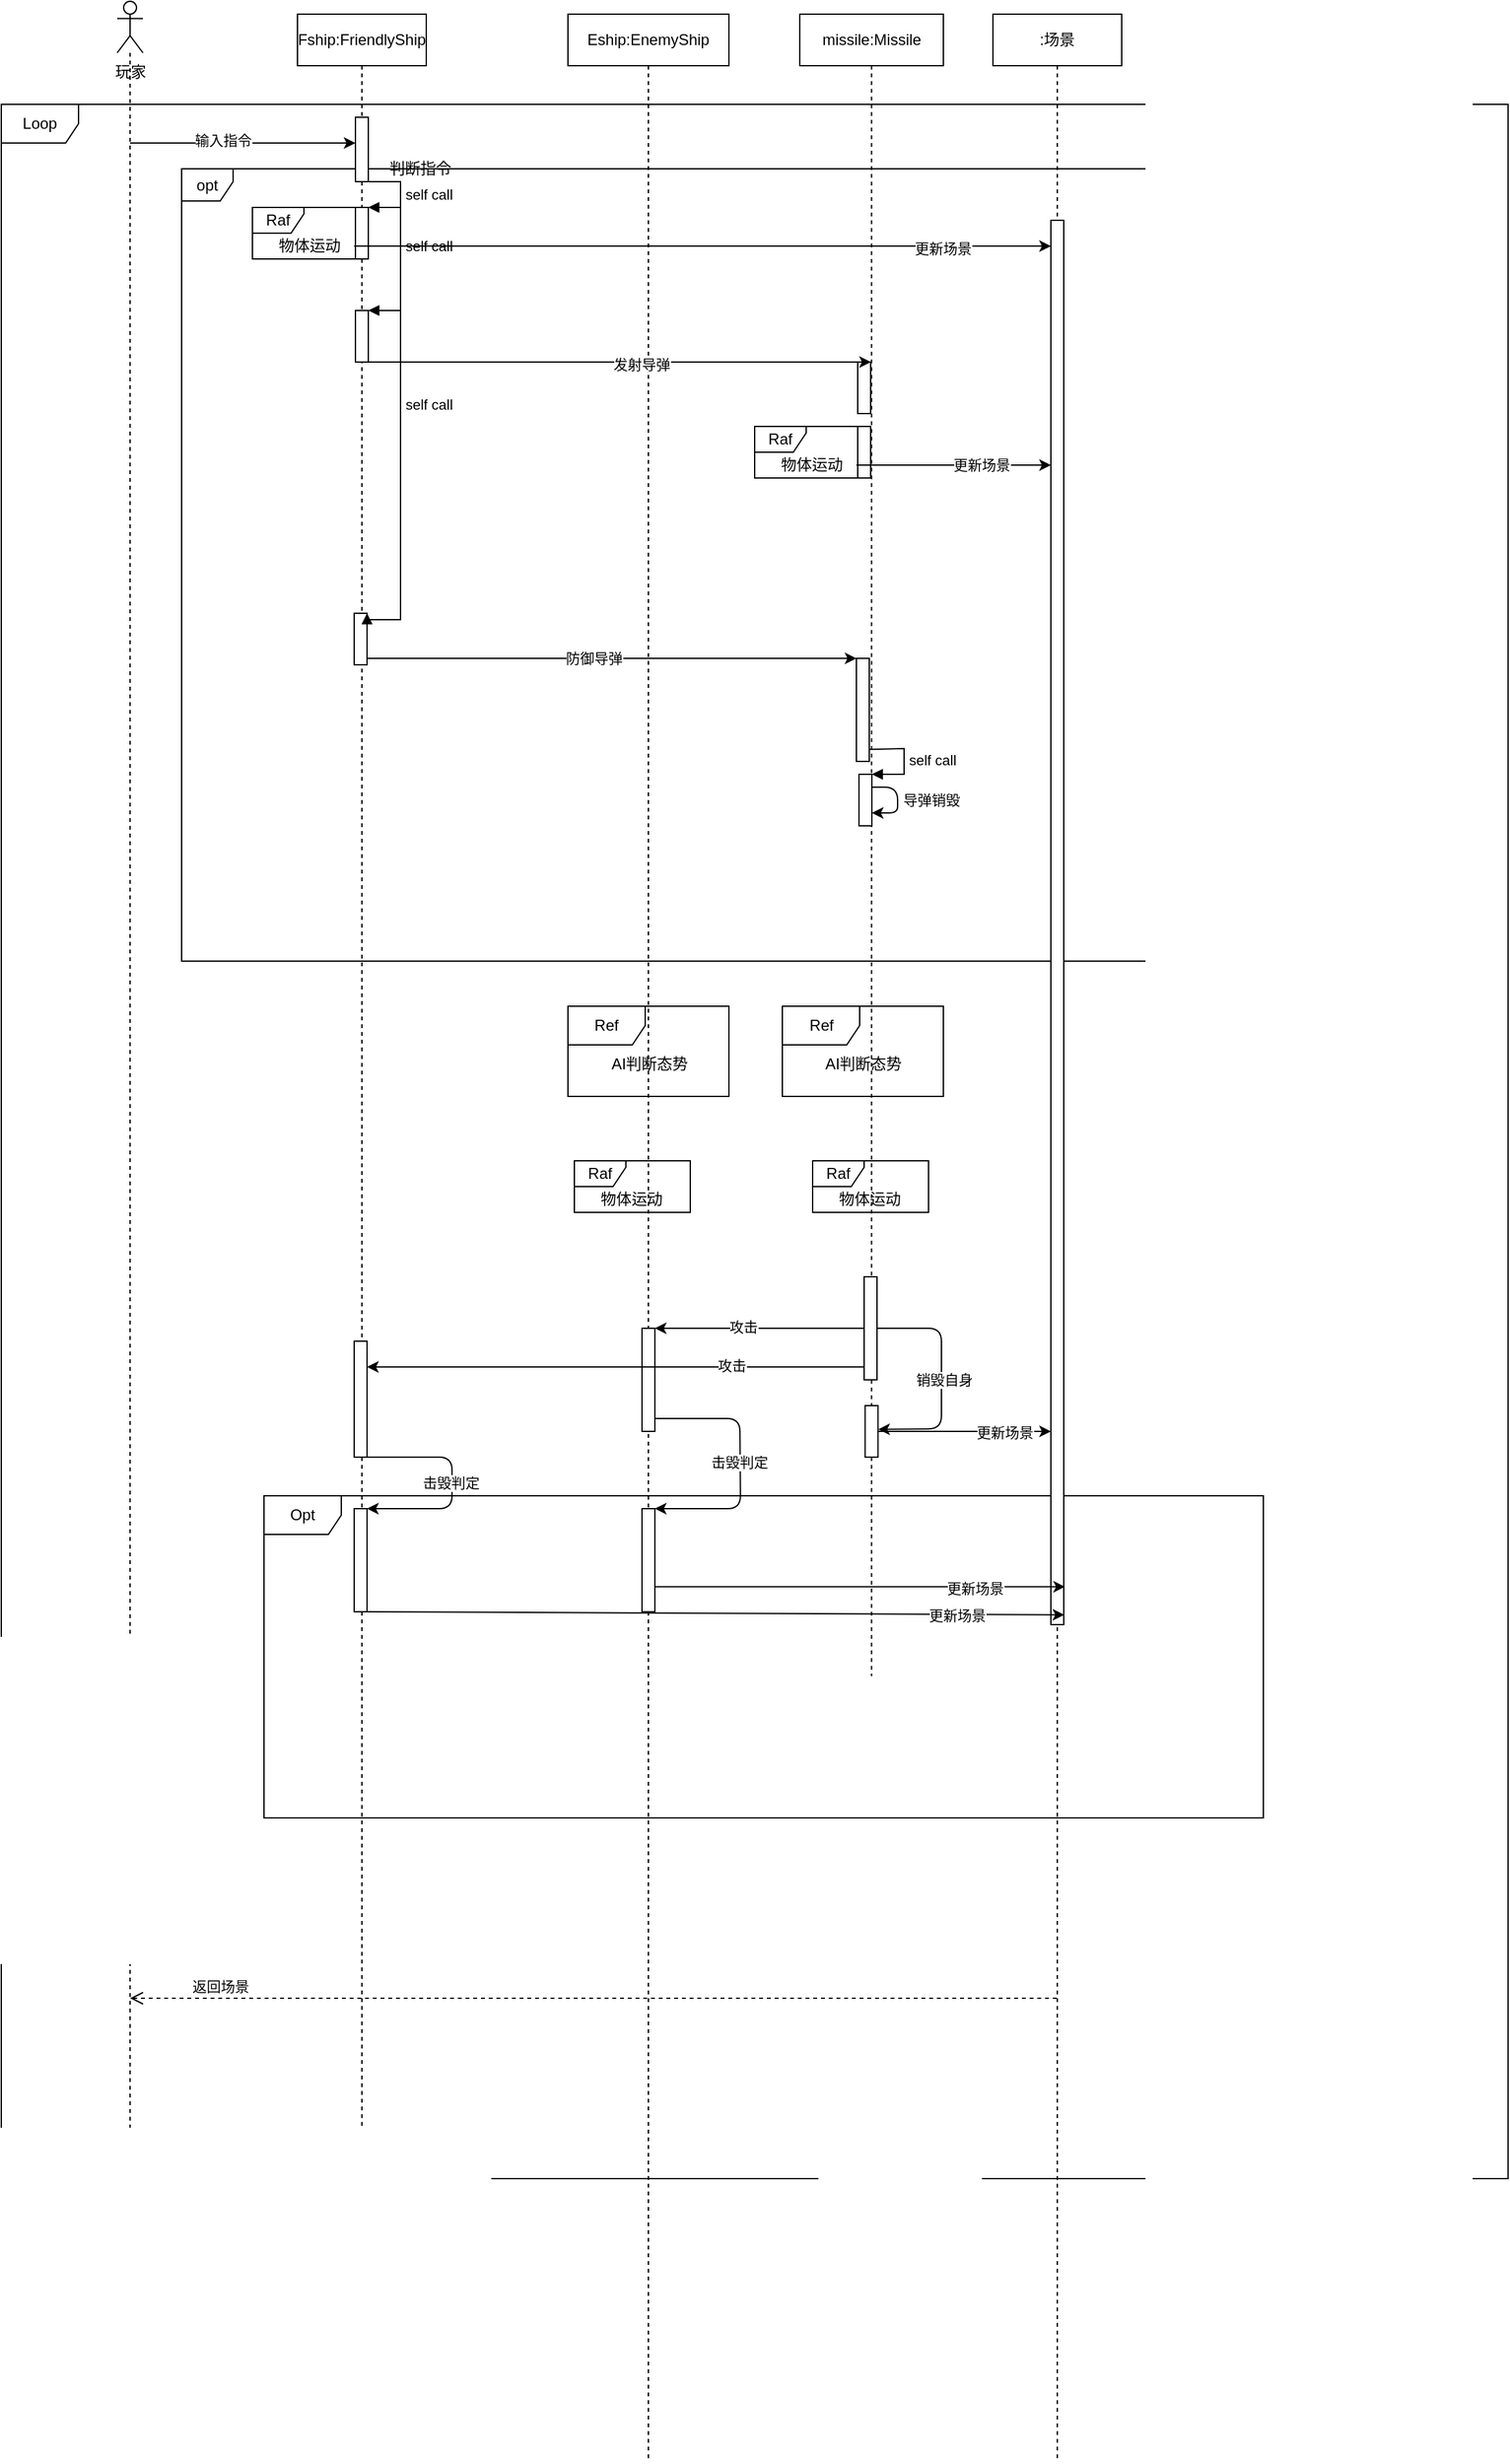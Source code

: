 <mxfile>
    <diagram id="gLez5yLI7bk7a4Vm2f1b" name="第 1 页">
        <mxGraphModel dx="2731" dy="1440" grid="1" gridSize="10" guides="1" tooltips="1" connect="1" arrows="1" fold="1" page="1" pageScale="1" pageWidth="827" pageHeight="1169" math="0" shadow="0">
            <root>
                <mxCell id="0"/>
                <mxCell id="1" parent="0"/>
                <mxCell id="117" value="Opt" style="shape=umlFrame;whiteSpace=wrap;html=1;" vertex="1" parent="1">
                    <mxGeometry x="414" y="1250" width="776" height="250" as="geometry"/>
                </mxCell>
                <mxCell id="61" value="opt" style="shape=umlFrame;whiteSpace=wrap;html=1;width=40;height=25;" vertex="1" parent="1">
                    <mxGeometry x="350" y="220" width="950" height="615" as="geometry"/>
                </mxCell>
                <mxCell id="2" value="" style="shape=umlLifeline;participant=umlActor;perimeter=lifelinePerimeter;whiteSpace=wrap;html=1;container=1;collapsible=0;recursiveResize=0;verticalAlign=top;spacingTop=36;outlineConnect=0;" parent="1" vertex="1">
                    <mxGeometry x="300" y="90" width="20" height="1890" as="geometry"/>
                </mxCell>
                <mxCell id="3" value="玩家" style="text;html=1;align=center;verticalAlign=middle;resizable=0;points=[];autosize=1;strokeColor=none;fillColor=none;" parent="1" vertex="1">
                    <mxGeometry x="285" y="130" width="50" height="30" as="geometry"/>
                </mxCell>
                <mxCell id="4" value="Fship:FriendlyShip" style="shape=umlLifeline;perimeter=lifelinePerimeter;whiteSpace=wrap;html=1;container=1;collapsible=0;recursiveResize=0;outlineConnect=0;" parent="1" vertex="1">
                    <mxGeometry x="440" y="100" width="100" height="1890" as="geometry"/>
                </mxCell>
                <mxCell id="10" value="" style="html=1;points=[];perimeter=orthogonalPerimeter;" parent="4" vertex="1">
                    <mxGeometry x="45" y="80" width="10" height="50" as="geometry"/>
                </mxCell>
                <mxCell id="19" value="" style="html=1;points=[];perimeter=orthogonalPerimeter;" parent="4" vertex="1">
                    <mxGeometry x="45" y="150" width="10" height="40" as="geometry"/>
                </mxCell>
                <mxCell id="20" value="self call" style="edgeStyle=orthogonalEdgeStyle;html=1;align=left;spacingLeft=2;endArrow=block;rounded=0;entryX=1;entryY=0;" parent="4" target="19" edge="1">
                    <mxGeometry x="0.067" relative="1" as="geometry">
                        <mxPoint x="50" y="130" as="sourcePoint"/>
                        <Array as="points">
                            <mxPoint x="80" y="130"/>
                        </Array>
                        <mxPoint as="offset"/>
                    </mxGeometry>
                </mxCell>
                <mxCell id="24" value="" style="html=1;points=[];perimeter=orthogonalPerimeter;" parent="4" vertex="1">
                    <mxGeometry x="45" y="230" width="10" height="40" as="geometry"/>
                </mxCell>
                <mxCell id="25" value="self call" style="edgeStyle=orthogonalEdgeStyle;html=1;align=left;spacingLeft=2;endArrow=block;rounded=0;entryX=1;entryY=0;" parent="4" source="10" target="24" edge="1">
                    <mxGeometry relative="1" as="geometry">
                        <mxPoint x="50" y="210" as="sourcePoint"/>
                        <Array as="points">
                            <mxPoint x="80" y="130"/>
                            <mxPoint x="80" y="230"/>
                        </Array>
                    </mxGeometry>
                </mxCell>
                <mxCell id="29" value="" style="html=1;points=[];perimeter=orthogonalPerimeter;" parent="4" vertex="1">
                    <mxGeometry x="44" y="465" width="10" height="40" as="geometry"/>
                </mxCell>
                <mxCell id="30" value="self call" style="edgeStyle=orthogonalEdgeStyle;html=1;align=left;spacingLeft=2;endArrow=block;rounded=0;entryX=1;entryY=0;" parent="4" source="10" target="29" edge="1">
                    <mxGeometry relative="1" as="geometry">
                        <mxPoint x="50" y="290" as="sourcePoint"/>
                        <Array as="points">
                            <mxPoint x="80" y="130"/>
                            <mxPoint x="80" y="470"/>
                            <mxPoint x="54" y="470"/>
                        </Array>
                    </mxGeometry>
                </mxCell>
                <mxCell id="47" value="Raf" style="shape=umlFrame;whiteSpace=wrap;html=1;width=40;height=20;" vertex="1" parent="4">
                    <mxGeometry x="-35" y="150" width="90" height="40" as="geometry"/>
                </mxCell>
                <mxCell id="48" value="物体运动" style="text;html=1;align=center;verticalAlign=middle;resizable=0;points=[];autosize=1;strokeColor=none;fillColor=none;" vertex="1" parent="4">
                    <mxGeometry x="-26" y="165" width="70" height="30" as="geometry"/>
                </mxCell>
                <mxCell id="109" value="" style="html=1;points=[];perimeter=orthogonalPerimeter;" vertex="1" parent="4">
                    <mxGeometry x="44" y="1160" width="10" height="80" as="geometry"/>
                </mxCell>
                <mxCell id="6" value="missile:Missile" style="shape=umlLifeline;perimeter=lifelinePerimeter;whiteSpace=wrap;html=1;container=1;collapsible=0;recursiveResize=0;outlineConnect=0;" parent="1" vertex="1">
                    <mxGeometry x="830" y="100" width="111.5" height="1290" as="geometry"/>
                </mxCell>
                <mxCell id="54" value="" style="html=1;points=[];perimeter=orthogonalPerimeter;" vertex="1" parent="6">
                    <mxGeometry x="45" y="270" width="10" height="40" as="geometry"/>
                </mxCell>
                <mxCell id="57" value="" style="html=1;points=[];perimeter=orthogonalPerimeter;" vertex="1" parent="6">
                    <mxGeometry x="45" y="320" width="10" height="40" as="geometry"/>
                </mxCell>
                <mxCell id="59" value="Raf" style="shape=umlFrame;whiteSpace=wrap;html=1;width=40;height=20;" vertex="1" parent="6">
                    <mxGeometry x="-35" y="320" width="90" height="40" as="geometry"/>
                </mxCell>
                <mxCell id="60" value="物体运动" style="text;html=1;align=center;verticalAlign=middle;resizable=0;points=[];autosize=1;strokeColor=none;fillColor=none;" vertex="1" parent="6">
                    <mxGeometry x="-26" y="335" width="70" height="30" as="geometry"/>
                </mxCell>
                <mxCell id="64" value="" style="html=1;points=[];perimeter=orthogonalPerimeter;" vertex="1" parent="6">
                    <mxGeometry x="44" y="500" width="10" height="80" as="geometry"/>
                </mxCell>
                <mxCell id="67" value="" style="html=1;points=[];perimeter=orthogonalPerimeter;" vertex="1" parent="6">
                    <mxGeometry x="46" y="590" width="10" height="40" as="geometry"/>
                </mxCell>
                <mxCell id="68" value="self call" style="edgeStyle=orthogonalEdgeStyle;html=1;align=left;spacingLeft=2;endArrow=block;rounded=0;entryX=1;entryY=0;exitX=1.027;exitY=0.883;exitDx=0;exitDy=0;exitPerimeter=0;" edge="1" target="67" parent="6" source="64">
                    <mxGeometry relative="1" as="geometry">
                        <mxPoint x="51" y="570" as="sourcePoint"/>
                        <Array as="points">
                            <mxPoint x="56" y="571"/>
                            <mxPoint x="81" y="570"/>
                            <mxPoint x="81" y="590"/>
                        </Array>
                    </mxGeometry>
                </mxCell>
                <mxCell id="70" style="edgeStyle=none;html=1;" edge="1" parent="6" source="67" target="67">
                    <mxGeometry relative="1" as="geometry">
                        <Array as="points">
                            <mxPoint x="76" y="610"/>
                        </Array>
                    </mxGeometry>
                </mxCell>
                <mxCell id="71" value="导弹销毁" style="edgeLabel;html=1;align=center;verticalAlign=middle;resizable=0;points=[];" vertex="1" connectable="0" parent="70">
                    <mxGeometry x="0.481" relative="1" as="geometry">
                        <mxPoint x="30" y="-10" as="offset"/>
                    </mxGeometry>
                </mxCell>
                <mxCell id="85" value="Raf" style="shape=umlFrame;whiteSpace=wrap;html=1;width=40;height=20;" vertex="1" parent="6">
                    <mxGeometry x="10" y="890" width="90" height="40" as="geometry"/>
                </mxCell>
                <mxCell id="86" value="物体运动" style="text;html=1;align=center;verticalAlign=middle;resizable=0;points=[];autosize=1;strokeColor=none;fillColor=none;" vertex="1" parent="6">
                    <mxGeometry x="19" y="905" width="70" height="30" as="geometry"/>
                </mxCell>
                <mxCell id="90" value="Ref" style="shape=umlFrame;whiteSpace=wrap;html=1;" vertex="1" parent="6">
                    <mxGeometry x="-13.5" y="770" width="125" height="70" as="geometry"/>
                </mxCell>
                <mxCell id="91" value="AI判断态势" style="text;html=1;align=center;verticalAlign=middle;resizable=0;points=[];autosize=1;strokeColor=none;fillColor=none;" vertex="1" parent="6">
                    <mxGeometry x="9" y="800" width="80" height="30" as="geometry"/>
                </mxCell>
                <mxCell id="92" value="" style="html=1;points=[];perimeter=orthogonalPerimeter;" vertex="1" parent="6">
                    <mxGeometry x="50" y="980" width="10" height="80" as="geometry"/>
                </mxCell>
                <mxCell id="100" value="" style="html=1;points=[];perimeter=orthogonalPerimeter;" vertex="1" parent="6">
                    <mxGeometry x="50.75" y="1080" width="10" height="40" as="geometry"/>
                </mxCell>
                <mxCell id="102" style="edgeStyle=none;html=1;entryX=1.02;entryY=0.46;entryDx=0;entryDy=0;entryPerimeter=0;" edge="1" parent="6" source="92" target="100">
                    <mxGeometry relative="1" as="geometry">
                        <mxPoint x="130" y="1020" as="targetPoint"/>
                        <Array as="points">
                            <mxPoint x="110" y="1020"/>
                            <mxPoint x="110" y="1098"/>
                        </Array>
                    </mxGeometry>
                </mxCell>
                <mxCell id="103" value="销毁自身" style="edgeLabel;html=1;align=center;verticalAlign=middle;resizable=0;points=[];" vertex="1" connectable="0" parent="102">
                    <mxGeometry x="-0.599" y="-1" relative="1" as="geometry">
                        <mxPoint x="16" y="39" as="offset"/>
                    </mxGeometry>
                </mxCell>
                <mxCell id="7" value="Eship:EnemyShip" style="shape=umlLifeline;perimeter=lifelinePerimeter;whiteSpace=wrap;html=1;container=1;collapsible=0;recursiveResize=0;outlineConnect=0;" parent="1" vertex="1">
                    <mxGeometry x="650" y="100" width="125" height="1900" as="geometry"/>
                </mxCell>
                <mxCell id="83" value="Raf" style="shape=umlFrame;whiteSpace=wrap;html=1;width=40;height=20;" vertex="1" parent="7">
                    <mxGeometry x="5" y="890" width="90" height="40" as="geometry"/>
                </mxCell>
                <mxCell id="84" value="物体运动" style="text;html=1;align=center;verticalAlign=middle;resizable=0;points=[];autosize=1;strokeColor=none;fillColor=none;" vertex="1" parent="7">
                    <mxGeometry x="14" y="905" width="70" height="30" as="geometry"/>
                </mxCell>
                <mxCell id="88" value="Ref" style="shape=umlFrame;whiteSpace=wrap;html=1;" vertex="1" parent="7">
                    <mxGeometry y="770" width="125" height="70" as="geometry"/>
                </mxCell>
                <mxCell id="89" value="AI判断态势" style="text;html=1;align=center;verticalAlign=middle;resizable=0;points=[];autosize=1;strokeColor=none;fillColor=none;" vertex="1" parent="7">
                    <mxGeometry x="22.5" y="800" width="80" height="30" as="geometry"/>
                </mxCell>
                <mxCell id="93" value="" style="html=1;points=[];perimeter=orthogonalPerimeter;" vertex="1" parent="7">
                    <mxGeometry x="57.5" y="1020" width="10" height="80" as="geometry"/>
                </mxCell>
                <mxCell id="112" value="" style="html=1;points=[];perimeter=orthogonalPerimeter;" vertex="1" parent="7">
                    <mxGeometry x="57.5" y="1160" width="10" height="80" as="geometry"/>
                </mxCell>
                <mxCell id="113" style="edgeStyle=none;html=1;" edge="1" parent="7" target="112">
                    <mxGeometry relative="1" as="geometry">
                        <mxPoint x="143.5" y="1070" as="targetPoint"/>
                        <mxPoint x="67.5" y="1090" as="sourcePoint"/>
                        <Array as="points">
                            <mxPoint x="133.5" y="1090"/>
                            <mxPoint x="134" y="1160"/>
                        </Array>
                    </mxGeometry>
                </mxCell>
                <mxCell id="114" value="击毁判定" style="edgeLabel;html=1;align=center;verticalAlign=middle;resizable=0;points=[];" vertex="1" connectable="0" parent="113">
                    <mxGeometry x="-0.105" y="-1" relative="1" as="geometry">
                        <mxPoint y="9" as="offset"/>
                    </mxGeometry>
                </mxCell>
                <mxCell id="8" value=":场景" style="shape=umlLifeline;perimeter=lifelinePerimeter;whiteSpace=wrap;html=1;container=1;collapsible=0;recursiveResize=0;outlineConnect=0;" parent="1" vertex="1">
                    <mxGeometry x="980" y="100" width="100" height="1900" as="geometry"/>
                </mxCell>
                <mxCell id="73" value="" style="html=1;points=[];perimeter=orthogonalPerimeter;" vertex="1" parent="8">
                    <mxGeometry x="45" y="160" width="10" height="1090" as="geometry"/>
                </mxCell>
                <mxCell id="11" style="edgeStyle=none;html=1;" parent="1" target="10" edge="1">
                    <mxGeometry relative="1" as="geometry">
                        <mxPoint x="310" y="200" as="sourcePoint"/>
                    </mxGeometry>
                </mxCell>
                <mxCell id="12" value="输入指令" style="edgeLabel;html=1;align=center;verticalAlign=middle;resizable=0;points=[];" parent="11" vertex="1" connectable="0">
                    <mxGeometry x="-0.182" y="2" relative="1" as="geometry">
                        <mxPoint as="offset"/>
                    </mxGeometry>
                </mxCell>
                <mxCell id="33" value="判断指令" style="text;html=1;align=center;verticalAlign=middle;resizable=0;points=[];autosize=1;strokeColor=none;fillColor=none;" parent="1" vertex="1">
                    <mxGeometry x="500" y="205" width="70" height="30" as="geometry"/>
                </mxCell>
                <mxCell id="55" style="edgeStyle=none;html=1;" edge="1" parent="1" source="24" target="6">
                    <mxGeometry relative="1" as="geometry">
                        <Array as="points">
                            <mxPoint x="610" y="370"/>
                        </Array>
                    </mxGeometry>
                </mxCell>
                <mxCell id="56" value="发射导弹" style="edgeLabel;html=1;align=center;verticalAlign=middle;resizable=0;points=[];" vertex="1" connectable="0" parent="55">
                    <mxGeometry x="0.083" y="-2" relative="1" as="geometry">
                        <mxPoint as="offset"/>
                    </mxGeometry>
                </mxCell>
                <mxCell id="65" style="edgeStyle=none;html=1;" edge="1" parent="1" source="29" target="64">
                    <mxGeometry relative="1" as="geometry"/>
                </mxCell>
                <mxCell id="66" value="防御导弹" style="edgeLabel;html=1;align=center;verticalAlign=middle;resizable=0;points=[];" vertex="1" connectable="0" parent="65">
                    <mxGeometry x="-0.073" relative="1" as="geometry">
                        <mxPoint as="offset"/>
                    </mxGeometry>
                </mxCell>
                <mxCell id="74" style="edgeStyle=none;html=1;" edge="1" parent="1" source="48" target="73">
                    <mxGeometry relative="1" as="geometry"/>
                </mxCell>
                <mxCell id="76" value="更新场景" style="edgeLabel;html=1;align=center;verticalAlign=middle;resizable=0;points=[];" vertex="1" connectable="0" parent="74">
                    <mxGeometry x="0.69" y="-2" relative="1" as="geometry">
                        <mxPoint as="offset"/>
                    </mxGeometry>
                </mxCell>
                <mxCell id="77" style="edgeStyle=none;html=1;" edge="1" parent="1" source="60" target="73">
                    <mxGeometry relative="1" as="geometry"/>
                </mxCell>
                <mxCell id="78" value="更新场景" style="edgeLabel;html=1;align=center;verticalAlign=middle;resizable=0;points=[];" vertex="1" connectable="0" parent="77">
                    <mxGeometry x="0.285" relative="1" as="geometry">
                        <mxPoint as="offset"/>
                    </mxGeometry>
                </mxCell>
                <mxCell id="94" value="" style="edgeStyle=none;html=1;" edge="1" parent="1" source="92" target="93">
                    <mxGeometry relative="1" as="geometry"/>
                </mxCell>
                <mxCell id="95" value="攻击" style="edgeLabel;html=1;align=center;verticalAlign=middle;resizable=0;points=[];" vertex="1" connectable="0" parent="94">
                    <mxGeometry x="0.155" y="-1" relative="1" as="geometry">
                        <mxPoint as="offset"/>
                    </mxGeometry>
                </mxCell>
                <mxCell id="98" value="" style="edgeStyle=none;html=1;" edge="1" parent="1" source="92" target="97">
                    <mxGeometry relative="1" as="geometry">
                        <Array as="points">
                            <mxPoint x="630" y="1150"/>
                        </Array>
                    </mxGeometry>
                </mxCell>
                <mxCell id="99" value="攻击" style="edgeLabel;html=1;align=center;verticalAlign=middle;resizable=0;points=[];" vertex="1" connectable="0" parent="98">
                    <mxGeometry x="-0.465" y="-1" relative="1" as="geometry">
                        <mxPoint as="offset"/>
                    </mxGeometry>
                </mxCell>
                <mxCell id="108" style="edgeStyle=none;html=1;" edge="1" parent="1" source="97" target="109">
                    <mxGeometry relative="1" as="geometry">
                        <mxPoint x="570" y="1200" as="targetPoint"/>
                        <Array as="points">
                            <mxPoint x="560" y="1220"/>
                            <mxPoint x="560" y="1260"/>
                        </Array>
                    </mxGeometry>
                </mxCell>
                <mxCell id="111" value="击毁判定" style="edgeLabel;html=1;align=center;verticalAlign=middle;resizable=0;points=[];" vertex="1" connectable="0" parent="108">
                    <mxGeometry x="-0.105" y="-1" relative="1" as="geometry">
                        <mxPoint y="9" as="offset"/>
                    </mxGeometry>
                </mxCell>
                <mxCell id="97" value="" style="html=1;points=[];perimeter=orthogonalPerimeter;" vertex="1" parent="1">
                    <mxGeometry x="484" y="1130" width="10" height="90" as="geometry"/>
                </mxCell>
                <mxCell id="104" style="edgeStyle=none;html=1;" edge="1" parent="1" source="100" target="73">
                    <mxGeometry relative="1" as="geometry">
                        <mxPoint x="1168.462" y="1300" as="targetPoint"/>
                    </mxGeometry>
                </mxCell>
                <mxCell id="105" value="更新场景" style="edgeLabel;html=1;align=center;verticalAlign=middle;resizable=0;points=[];" vertex="1" connectable="0" parent="104">
                    <mxGeometry x="0.457" y="-1" relative="1" as="geometry">
                        <mxPoint as="offset"/>
                    </mxGeometry>
                </mxCell>
                <mxCell id="118" style="edgeStyle=none;html=1;entryX=1.038;entryY=0.993;entryDx=0;entryDy=0;entryPerimeter=0;" edge="1" parent="1" source="109" target="73">
                    <mxGeometry relative="1" as="geometry"/>
                </mxCell>
                <mxCell id="122" value="更新场景" style="edgeLabel;html=1;align=center;verticalAlign=middle;resizable=0;points=[];" vertex="1" connectable="0" parent="118">
                    <mxGeometry x="0.692" y="-1" relative="1" as="geometry">
                        <mxPoint as="offset"/>
                    </mxGeometry>
                </mxCell>
                <mxCell id="119" style="edgeStyle=none;html=1;entryX=1.096;entryY=0.973;entryDx=0;entryDy=0;entryPerimeter=0;" edge="1" parent="1" source="112" target="73">
                    <mxGeometry relative="1" as="geometry"/>
                </mxCell>
                <mxCell id="121" value="更新场景" style="edgeLabel;html=1;align=center;verticalAlign=middle;resizable=0;points=[];" vertex="1" connectable="0" parent="119">
                    <mxGeometry x="0.559" y="-1" relative="1" as="geometry">
                        <mxPoint as="offset"/>
                    </mxGeometry>
                </mxCell>
                <mxCell id="123" value="返回场景" style="html=1;verticalAlign=bottom;endArrow=open;dashed=1;endSize=8;" edge="1" parent="1" source="8" target="2">
                    <mxGeometry x="0.805" relative="1" as="geometry">
                        <mxPoint x="820" y="1490" as="sourcePoint"/>
                        <mxPoint x="740" y="1490" as="targetPoint"/>
                        <Array as="points">
                            <mxPoint x="650" y="1640"/>
                        </Array>
                        <mxPoint as="offset"/>
                    </mxGeometry>
                </mxCell>
                <mxCell id="124" value="Loop" style="shape=umlFrame;whiteSpace=wrap;html=1;" vertex="1" parent="1">
                    <mxGeometry x="210" y="170" width="1170" height="1610" as="geometry"/>
                </mxCell>
            </root>
        </mxGraphModel>
    </diagram>
</mxfile>